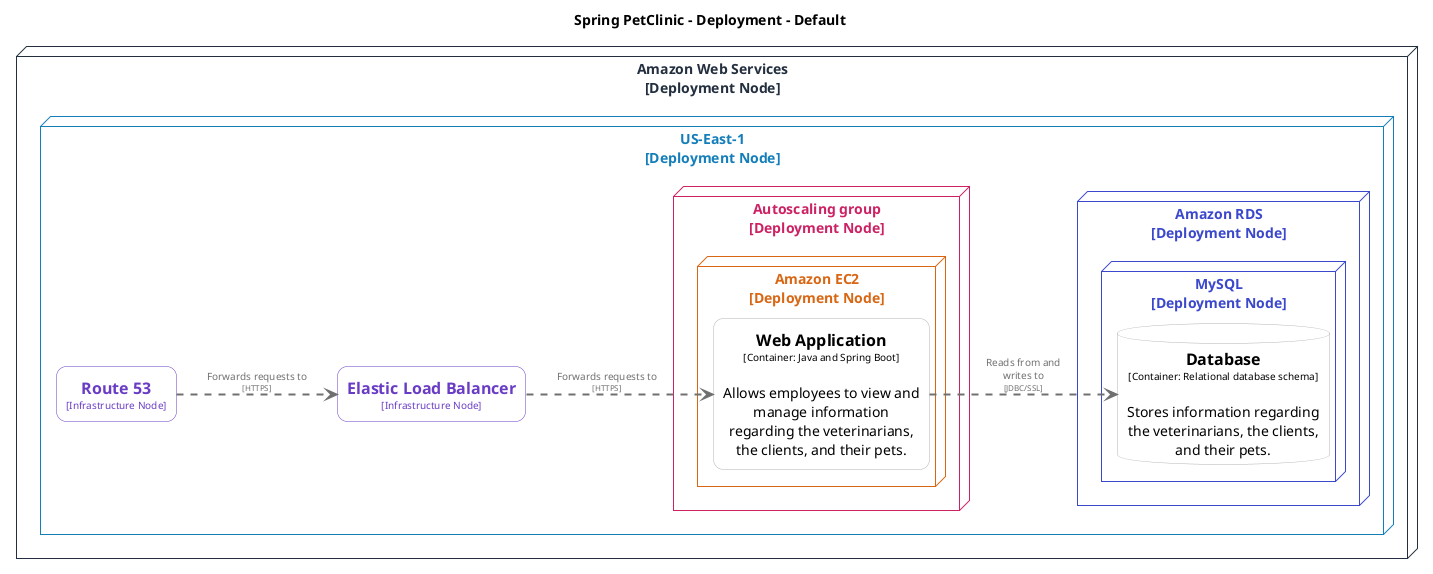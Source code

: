 @startuml
title Spring PetClinic - Deployment - Default

left to right direction

skinparam {
  shadowing false
  arrowFontSize 10
  defaultTextAlignment center
  wrapWidth 200
  maxMessageSize 100
}

hide stereotype

skinparam node<<Default.AmazonWebServices.USEast1.Autoscalinggroup.AmazonEC2>> {
  BackgroundColor #ffffff
  FontColor #d86613
  BorderColor #d86613
}
skinparam node<<Default.AmazonWebServices.USEast1.AmazonRDS>> {
  BackgroundColor #ffffff
  FontColor #3b48cc
  BorderColor #3b48cc
}
skinparam node<<Default.AmazonWebServices>> {
  BackgroundColor #ffffff
  FontColor #232f3e
  BorderColor #232f3e
}
skinparam node<<Default.AmazonWebServices.USEast1.Autoscalinggroup>> {
  BackgroundColor #ffffff
  FontColor #cc2264
  BorderColor #cc2264
}
skinparam database<<Default.AmazonWebServices.USEast1.AmazonRDS.MySQL.Database_1>> {
  BackgroundColor #ffffff
  FontColor #000000
  BorderColor #b2b2b2
}
skinparam rectangle<<Default.AmazonWebServices.USEast1.ElasticLoadBalancer>> {
  BackgroundColor #ffffff
  FontColor #693cc5
  BorderColor #693cc5
  roundCorner 20
}
skinparam node<<Default.AmazonWebServices.USEast1.AmazonRDS.MySQL>> {
  BackgroundColor #ffffff
  FontColor #3b48cc
  BorderColor #3b48cc
}
skinparam rectangle<<Default.AmazonWebServices.USEast1.Route53>> {
  BackgroundColor #ffffff
  FontColor #693cc5
  BorderColor #693cc5
  roundCorner 20
}
skinparam node<<Default.AmazonWebServices.USEast1>> {
  BackgroundColor #ffffff
  FontColor #147eba
  BorderColor #147eba
}
skinparam rectangle<<Default.AmazonWebServices.USEast1.Autoscalinggroup.AmazonEC2.WebApplication_1>> {
  BackgroundColor #ffffff
  FontColor #000000
  BorderColor #b2b2b2
  roundCorner 20
}

node "Amazon Web Services\n[Deployment Node]" <<Default.AmazonWebServices>> as Default.AmazonWebServices {
  node "US-East-1\n[Deployment Node]" <<Default.AmazonWebServices.USEast1>> as Default.AmazonWebServices.USEast1 {
    node "Amazon RDS\n[Deployment Node]" <<Default.AmazonWebServices.USEast1.AmazonRDS>> as Default.AmazonWebServices.USEast1.AmazonRDS {
      node "MySQL\n[Deployment Node]" <<Default.AmazonWebServices.USEast1.AmazonRDS.MySQL>> as Default.AmazonWebServices.USEast1.AmazonRDS.MySQL {
        database "==Database\n<size:10>[Container: Relational database schema]</size>\n\nStores information regarding the veterinarians, the clients, and their pets." <<Default.AmazonWebServices.USEast1.AmazonRDS.MySQL.Database_1>> as Default.AmazonWebServices.USEast1.AmazonRDS.MySQL.Database_1
      }

    }

    node "Autoscaling group\n[Deployment Node]" <<Default.AmazonWebServices.USEast1.Autoscalinggroup>> as Default.AmazonWebServices.USEast1.Autoscalinggroup {
      node "Amazon EC2\n[Deployment Node]" <<Default.AmazonWebServices.USEast1.Autoscalinggroup.AmazonEC2>> as Default.AmazonWebServices.USEast1.Autoscalinggroup.AmazonEC2 {
        rectangle "==Web Application\n<size:10>[Container: Java and Spring Boot]</size>\n\nAllows employees to view and manage information regarding the veterinarians, the clients, and their pets." <<Default.AmazonWebServices.USEast1.Autoscalinggroup.AmazonEC2.WebApplication_1>> as Default.AmazonWebServices.USEast1.Autoscalinggroup.AmazonEC2.WebApplication_1
      }

    }

    rectangle "==Elastic Load Balancer\n<size:10>[Infrastructure Node]</size>" <<Default.AmazonWebServices.USEast1.ElasticLoadBalancer>> as Default.AmazonWebServices.USEast1.ElasticLoadBalancer
    rectangle "==Route 53\n<size:10>[Infrastructure Node]</size>" <<Default.AmazonWebServices.USEast1.Route53>> as Default.AmazonWebServices.USEast1.Route53
  }

}

Default.AmazonWebServices.USEast1.Route53 .[#707070,thickness=2].> Default.AmazonWebServices.USEast1.ElasticLoadBalancer : "<color:#707070>Forwards requests to\n<color:#707070><size:8>[HTTPS]</size>"
Default.AmazonWebServices.USEast1.ElasticLoadBalancer .[#707070,thickness=2].> Default.AmazonWebServices.USEast1.Autoscalinggroup.AmazonEC2.WebApplication_1 : "<color:#707070>Forwards requests to\n<color:#707070><size:8>[HTTPS]</size>"
Default.AmazonWebServices.USEast1.Autoscalinggroup.AmazonEC2.WebApplication_1 .[#707070,thickness=2].> Default.AmazonWebServices.USEast1.AmazonRDS.MySQL.Database_1 : "<color:#707070>Reads from and writes to\n<color:#707070><size:8>[JDBC/SSL]</size>"
@enduml